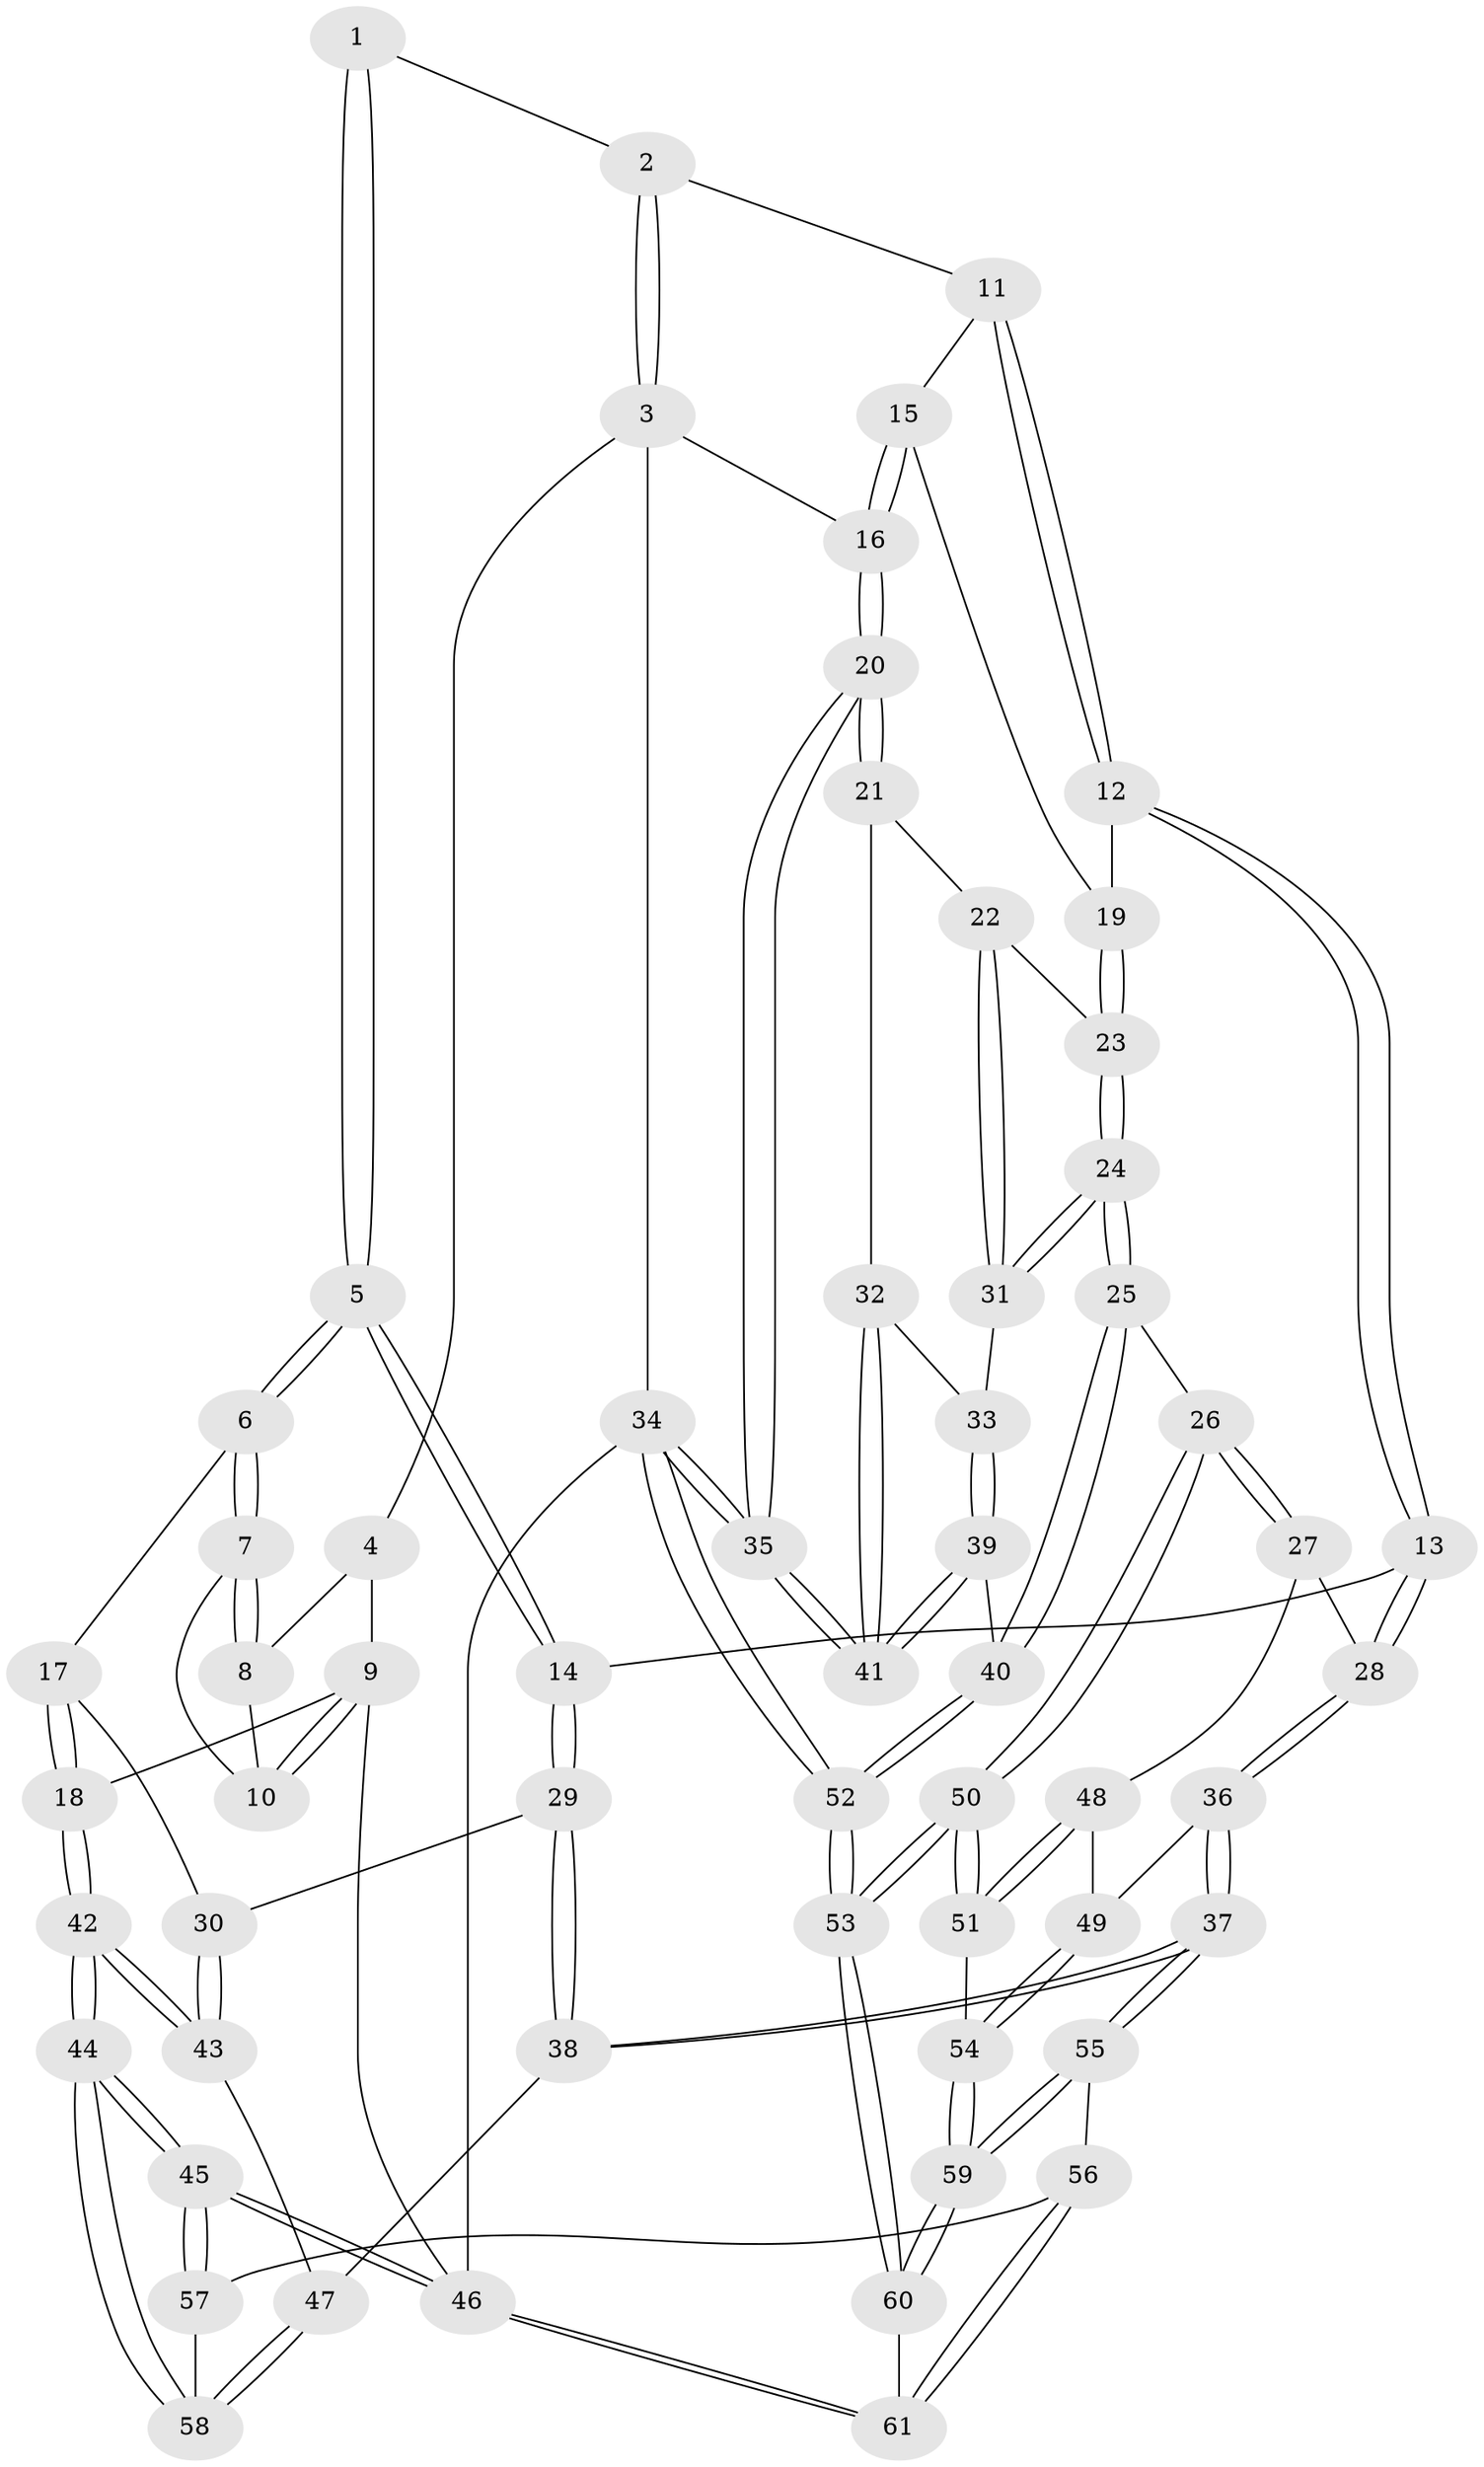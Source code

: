 // coarse degree distribution, {3: 0.14285714285714285, 5: 0.2857142857142857, 7: 0.02857142857142857, 4: 0.34285714285714286, 2: 0.02857142857142857, 6: 0.17142857142857143}
// Generated by graph-tools (version 1.1) at 2025/24/03/03/25 07:24:38]
// undirected, 61 vertices, 149 edges
graph export_dot {
graph [start="1"]
  node [color=gray90,style=filled];
  1 [pos="+0.3603912640081475+0"];
  2 [pos="+0.47214480195958114+0"];
  3 [pos="+1+0"];
  4 [pos="+0.2308890076488424+0"];
  5 [pos="+0.3240704030913902+0.36955770726067577"];
  6 [pos="+0.23671640995201837+0.33762296385545676"];
  7 [pos="+0.17283900919539893+0.24851856438889633"];
  8 [pos="+0.22299905563817904+0"];
  9 [pos="+0+0.16634246460230454"];
  10 [pos="+0+0.1758030520711958"];
  11 [pos="+0.4813790106313073+0"];
  12 [pos="+0.48769006996727304+0.32647279327011386"];
  13 [pos="+0.4013176161952655+0.38424022701631366"];
  14 [pos="+0.34077091656983294+0.37893613548813565"];
  15 [pos="+0.8026843800378064+0.2262311050327729"];
  16 [pos="+1+0"];
  17 [pos="+0.12117130891682339+0.4082253476275438"];
  18 [pos="+0+0.43313841558465466"];
  19 [pos="+0.7547542438421833+0.2888293456279466"];
  20 [pos="+1+0.4822958621610699"];
  21 [pos="+0.9590243795371823+0.5000995007135983"];
  22 [pos="+0.9295207610218134+0.4963889768272414"];
  23 [pos="+0.7867373115263611+0.39792767684317476"];
  24 [pos="+0.7329620146994903+0.5926157438089961"];
  25 [pos="+0.7150248276171247+0.6315064394733354"];
  26 [pos="+0.6991936537405103+0.6348745563675013"];
  27 [pos="+0.5837449248589895+0.6129452176335602"];
  28 [pos="+0.4675982177439803+0.5269178398928819"];
  29 [pos="+0.23280701112868304+0.6101227931334107"];
  30 [pos="+0.0497606989037775+0.6048867418308018"];
  31 [pos="+0.8997861876487178+0.5808250119563959"];
  32 [pos="+0.96243202303729+0.635389828323038"];
  33 [pos="+0.9055263099586681+0.6192372922485546"];
  34 [pos="+1+1"];
  35 [pos="+1+0.7972083541178135"];
  36 [pos="+0.394585195720023+0.7307516331378158"];
  37 [pos="+0.35599648412900203+0.7646956975235124"];
  38 [pos="+0.23902616105625316+0.6699347196454333"];
  39 [pos="+0.8496761266035628+0.6792307781869111"];
  40 [pos="+0.796054840360494+0.7065617955646593"];
  41 [pos="+1+0.7024384565622669"];
  42 [pos="+0+0.7284698994256695"];
  43 [pos="+0+0.6617287735683104"];
  44 [pos="+0+0.8697620607037969"];
  45 [pos="+0+1"];
  46 [pos="+0+1"];
  47 [pos="+0.1688263066001693+0.7323365548687872"];
  48 [pos="+0.5477222820911815+0.7108154750268412"];
  49 [pos="+0.49865379004672+0.7518333527865437"];
  50 [pos="+0.6263413886539988+0.8089322714167667"];
  51 [pos="+0.6064796184194583+0.8051457116242933"];
  52 [pos="+0.9640360663958082+1"];
  53 [pos="+0.9128536110074207+1"];
  54 [pos="+0.5296061629382167+0.821856305696599"];
  55 [pos="+0.3508010942810179+0.811407780300036"];
  56 [pos="+0.2785056984850207+0.8798685864026261"];
  57 [pos="+0.19707937964118336+0.855285756450425"];
  58 [pos="+0.16599843683030738+0.7814579863481954"];
  59 [pos="+0.4775859527522028+0.8978966394035438"];
  60 [pos="+0.5797672427512035+1"];
  61 [pos="+0.30225308370721965+1"];
  1 -- 2;
  1 -- 5;
  1 -- 5;
  2 -- 3;
  2 -- 3;
  2 -- 11;
  3 -- 4;
  3 -- 16;
  3 -- 34;
  4 -- 8;
  4 -- 9;
  5 -- 6;
  5 -- 6;
  5 -- 14;
  5 -- 14;
  6 -- 7;
  6 -- 7;
  6 -- 17;
  7 -- 8;
  7 -- 8;
  7 -- 10;
  8 -- 10;
  9 -- 10;
  9 -- 10;
  9 -- 18;
  9 -- 46;
  11 -- 12;
  11 -- 12;
  11 -- 15;
  12 -- 13;
  12 -- 13;
  12 -- 19;
  13 -- 14;
  13 -- 28;
  13 -- 28;
  14 -- 29;
  14 -- 29;
  15 -- 16;
  15 -- 16;
  15 -- 19;
  16 -- 20;
  16 -- 20;
  17 -- 18;
  17 -- 18;
  17 -- 30;
  18 -- 42;
  18 -- 42;
  19 -- 23;
  19 -- 23;
  20 -- 21;
  20 -- 21;
  20 -- 35;
  20 -- 35;
  21 -- 22;
  21 -- 32;
  22 -- 23;
  22 -- 31;
  22 -- 31;
  23 -- 24;
  23 -- 24;
  24 -- 25;
  24 -- 25;
  24 -- 31;
  24 -- 31;
  25 -- 26;
  25 -- 40;
  25 -- 40;
  26 -- 27;
  26 -- 27;
  26 -- 50;
  26 -- 50;
  27 -- 28;
  27 -- 48;
  28 -- 36;
  28 -- 36;
  29 -- 30;
  29 -- 38;
  29 -- 38;
  30 -- 43;
  30 -- 43;
  31 -- 33;
  32 -- 33;
  32 -- 41;
  32 -- 41;
  33 -- 39;
  33 -- 39;
  34 -- 35;
  34 -- 35;
  34 -- 52;
  34 -- 52;
  34 -- 46;
  35 -- 41;
  35 -- 41;
  36 -- 37;
  36 -- 37;
  36 -- 49;
  37 -- 38;
  37 -- 38;
  37 -- 55;
  37 -- 55;
  38 -- 47;
  39 -- 40;
  39 -- 41;
  39 -- 41;
  40 -- 52;
  40 -- 52;
  42 -- 43;
  42 -- 43;
  42 -- 44;
  42 -- 44;
  43 -- 47;
  44 -- 45;
  44 -- 45;
  44 -- 58;
  44 -- 58;
  45 -- 46;
  45 -- 46;
  45 -- 57;
  45 -- 57;
  46 -- 61;
  46 -- 61;
  47 -- 58;
  47 -- 58;
  48 -- 49;
  48 -- 51;
  48 -- 51;
  49 -- 54;
  49 -- 54;
  50 -- 51;
  50 -- 51;
  50 -- 53;
  50 -- 53;
  51 -- 54;
  52 -- 53;
  52 -- 53;
  53 -- 60;
  53 -- 60;
  54 -- 59;
  54 -- 59;
  55 -- 56;
  55 -- 59;
  55 -- 59;
  56 -- 57;
  56 -- 61;
  56 -- 61;
  57 -- 58;
  59 -- 60;
  59 -- 60;
  60 -- 61;
}
